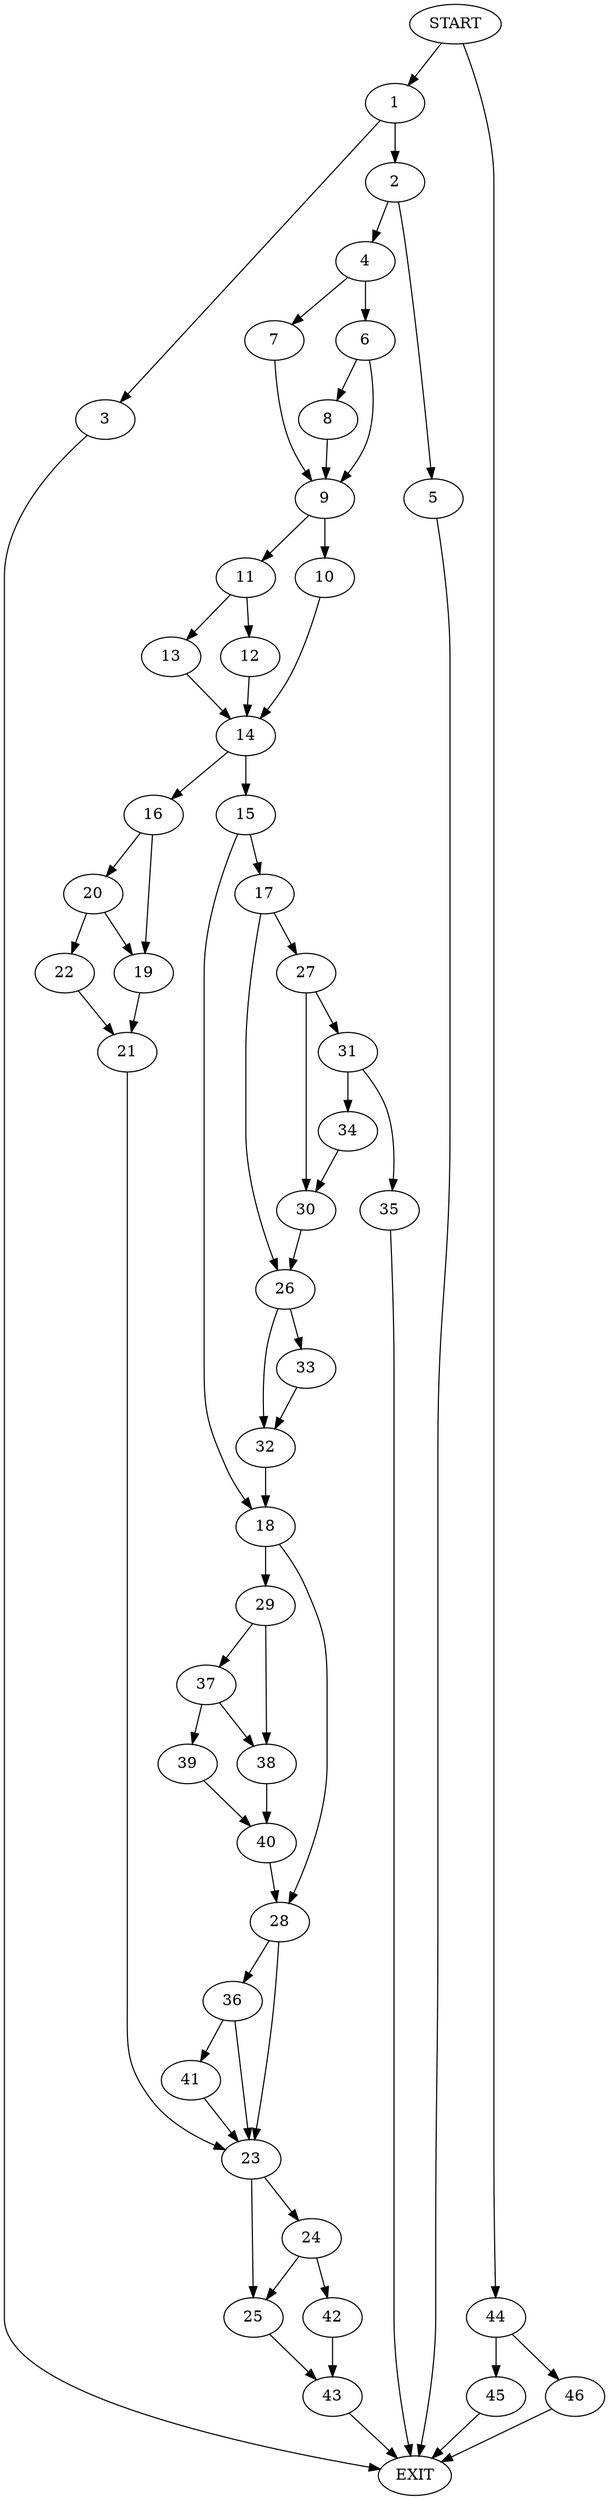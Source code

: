 digraph {
0 [label="START"]
47 [label="EXIT"]
0 -> 1
1 -> 2
1 -> 3
3 -> 47
2 -> 4
2 -> 5
5 -> 47
4 -> 6
4 -> 7
6 -> 8
6 -> 9
7 -> 9
9 -> 10
9 -> 11
8 -> 9
11 -> 12
11 -> 13
10 -> 14
14 -> 15
14 -> 16
12 -> 14
13 -> 14
15 -> 17
15 -> 18
16 -> 19
16 -> 20
19 -> 21
20 -> 19
20 -> 22
22 -> 21
21 -> 23
23 -> 24
23 -> 25
17 -> 26
17 -> 27
18 -> 28
18 -> 29
27 -> 30
27 -> 31
26 -> 32
26 -> 33
30 -> 26
31 -> 34
31 -> 35
34 -> 30
35 -> 47
33 -> 32
32 -> 18
28 -> 36
28 -> 23
29 -> 37
29 -> 38
37 -> 39
37 -> 38
38 -> 40
39 -> 40
40 -> 28
36 -> 23
36 -> 41
41 -> 23
24 -> 25
24 -> 42
25 -> 43
42 -> 43
43 -> 47
0 -> 44
44 -> 45
44 -> 46
45 -> 47
46 -> 47
}
